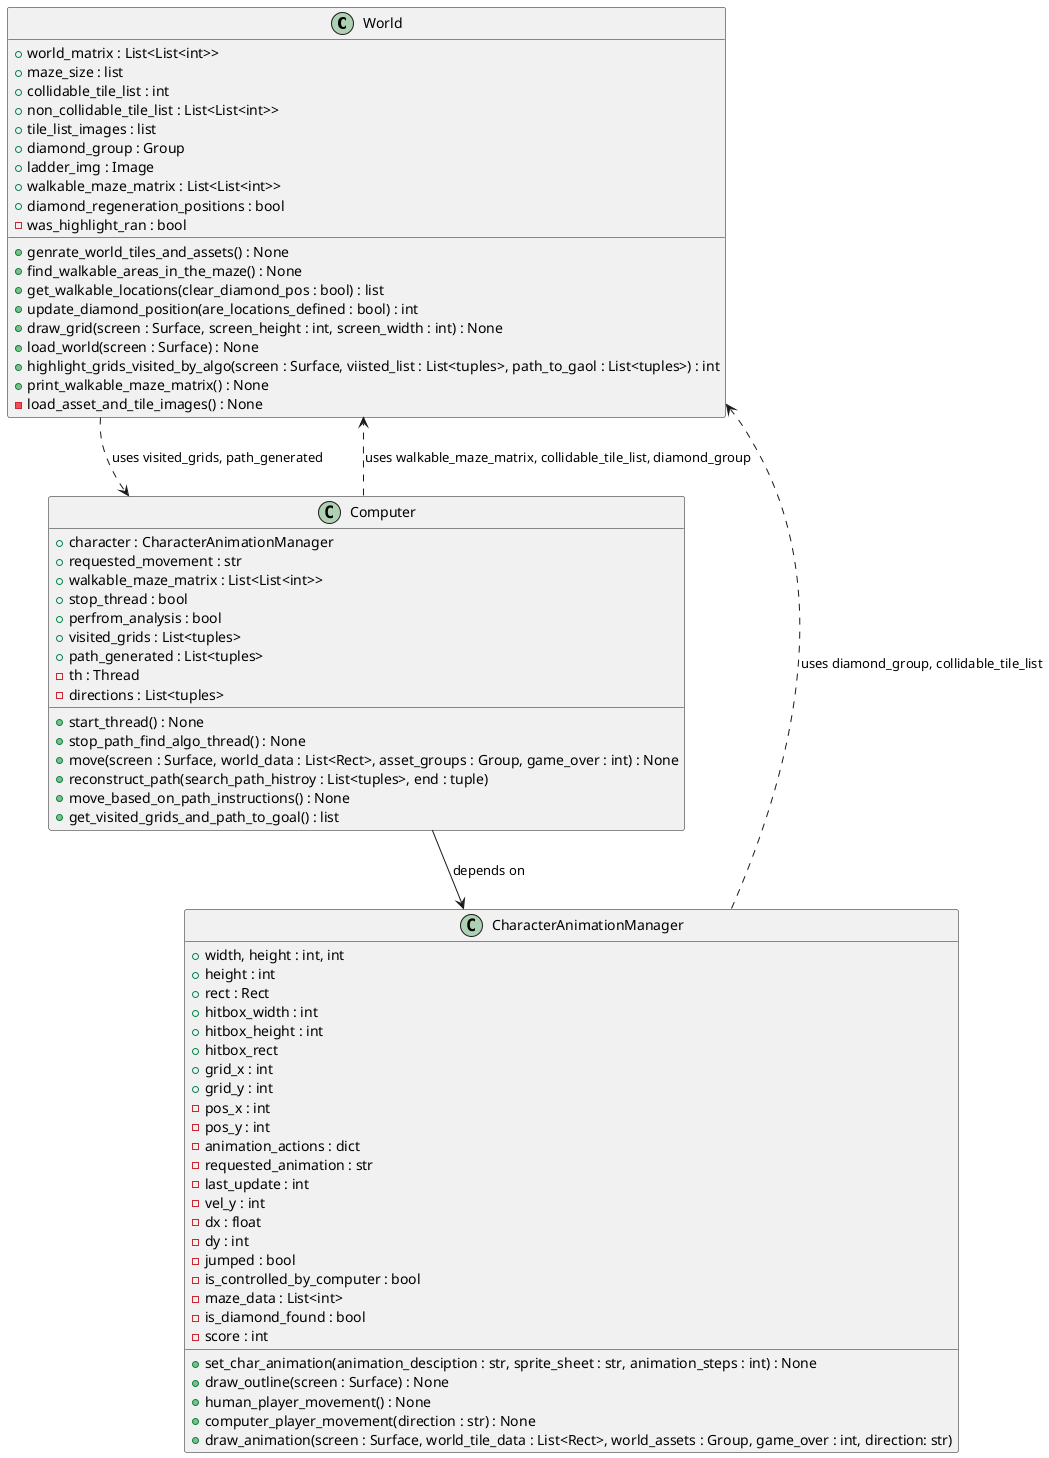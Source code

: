 @startuml Maze
class World {
    + world_matrix : List<List<int>>
    + maze_size : list
    + collidable_tile_list : int
    + non_collidable_tile_list : List<List<int>> 
    + tile_list_images : list  
    + diamond_group : Group    
    + ladder_img : Image
    + walkable_maze_matrix : List<List<int>>
    + diamond_regeneration_positions : bool
    - was_highlight_ran : bool

    + genrate_world_tiles_and_assets() : None
    + find_walkable_areas_in_the_maze() : None
    + get_walkable_locations(clear_diamond_pos : bool) : list
    + update_diamond_position(are_locations_defined : bool) : int
    + draw_grid(screen : Surface, screen_height : int, screen_width : int) : None
    + load_world(screen : Surface) : None
    + highlight_grids_visited_by_algo(screen : Surface, viisted_list : List<tuples>, path_to_gaol : List<tuples>) : int
    + print_walkable_maze_matrix() : None
    - load_asset_and_tile_images() : None
}

class Computer {
    + character : CharacterAnimationManager
    + requested_movement : str
    + walkable_maze_matrix : List<List<int>>
    + stop_thread : bool
    + perfrom_analysis : bool
    + visited_grids : List<tuples>
    + path_generated : List<tuples>
    - th : Thread
    - directions : List<tuples>

    + start_thread() : None
    + stop_path_find_algo_thread() : None
    + move(screen : Surface, world_data : List<Rect>, asset_groups : Group, game_over : int) : None
    + reconstruct_path(search_path_histroy : List<tuples>, end : tuple)
    + move_based_on_path_instructions() : None
    + get_visited_grids_and_path_to_goal() : list
}

class CharacterAnimationManager {
    + width, height : int, int
    + height : int
    + rect : Rect
    + hitbox_width : int
    + hitbox_height : int
    + hitbox_rect
    + grid_x : int
    + grid_y : int
    - pos_x : int
    - pos_y : int
    - animation_actions : dict
    - requested_animation : str
    - last_update : int
    - vel_y : int
    - dx : float
    - dy : int
    - jumped : bool
    - is_controlled_by_computer : bool
    - maze_data : List<int>
    - is_diamond_found : bool
    - score : int

    + set_char_animation(animation_desciption : str, sprite_sheet : str, animation_steps : int) : None
    + draw_outline(screen : Surface) : None
    + human_player_movement() : None
    + computer_player_movement(direction : str) : None
    + draw_animation(screen : Surface, world_tile_data : List<Rect>, world_assets : Group, game_over : int, direction: str)
}

CharacterAnimationManager ..> World : uses diamond_group, collidable_tile_list
Computer --> CharacterAnimationManager : depends on
World ..> Computer : uses visited_grids, path_generated
Computer ..> World : uses walkable_maze_matrix, collidable_tile_list, diamond_group
@enduml